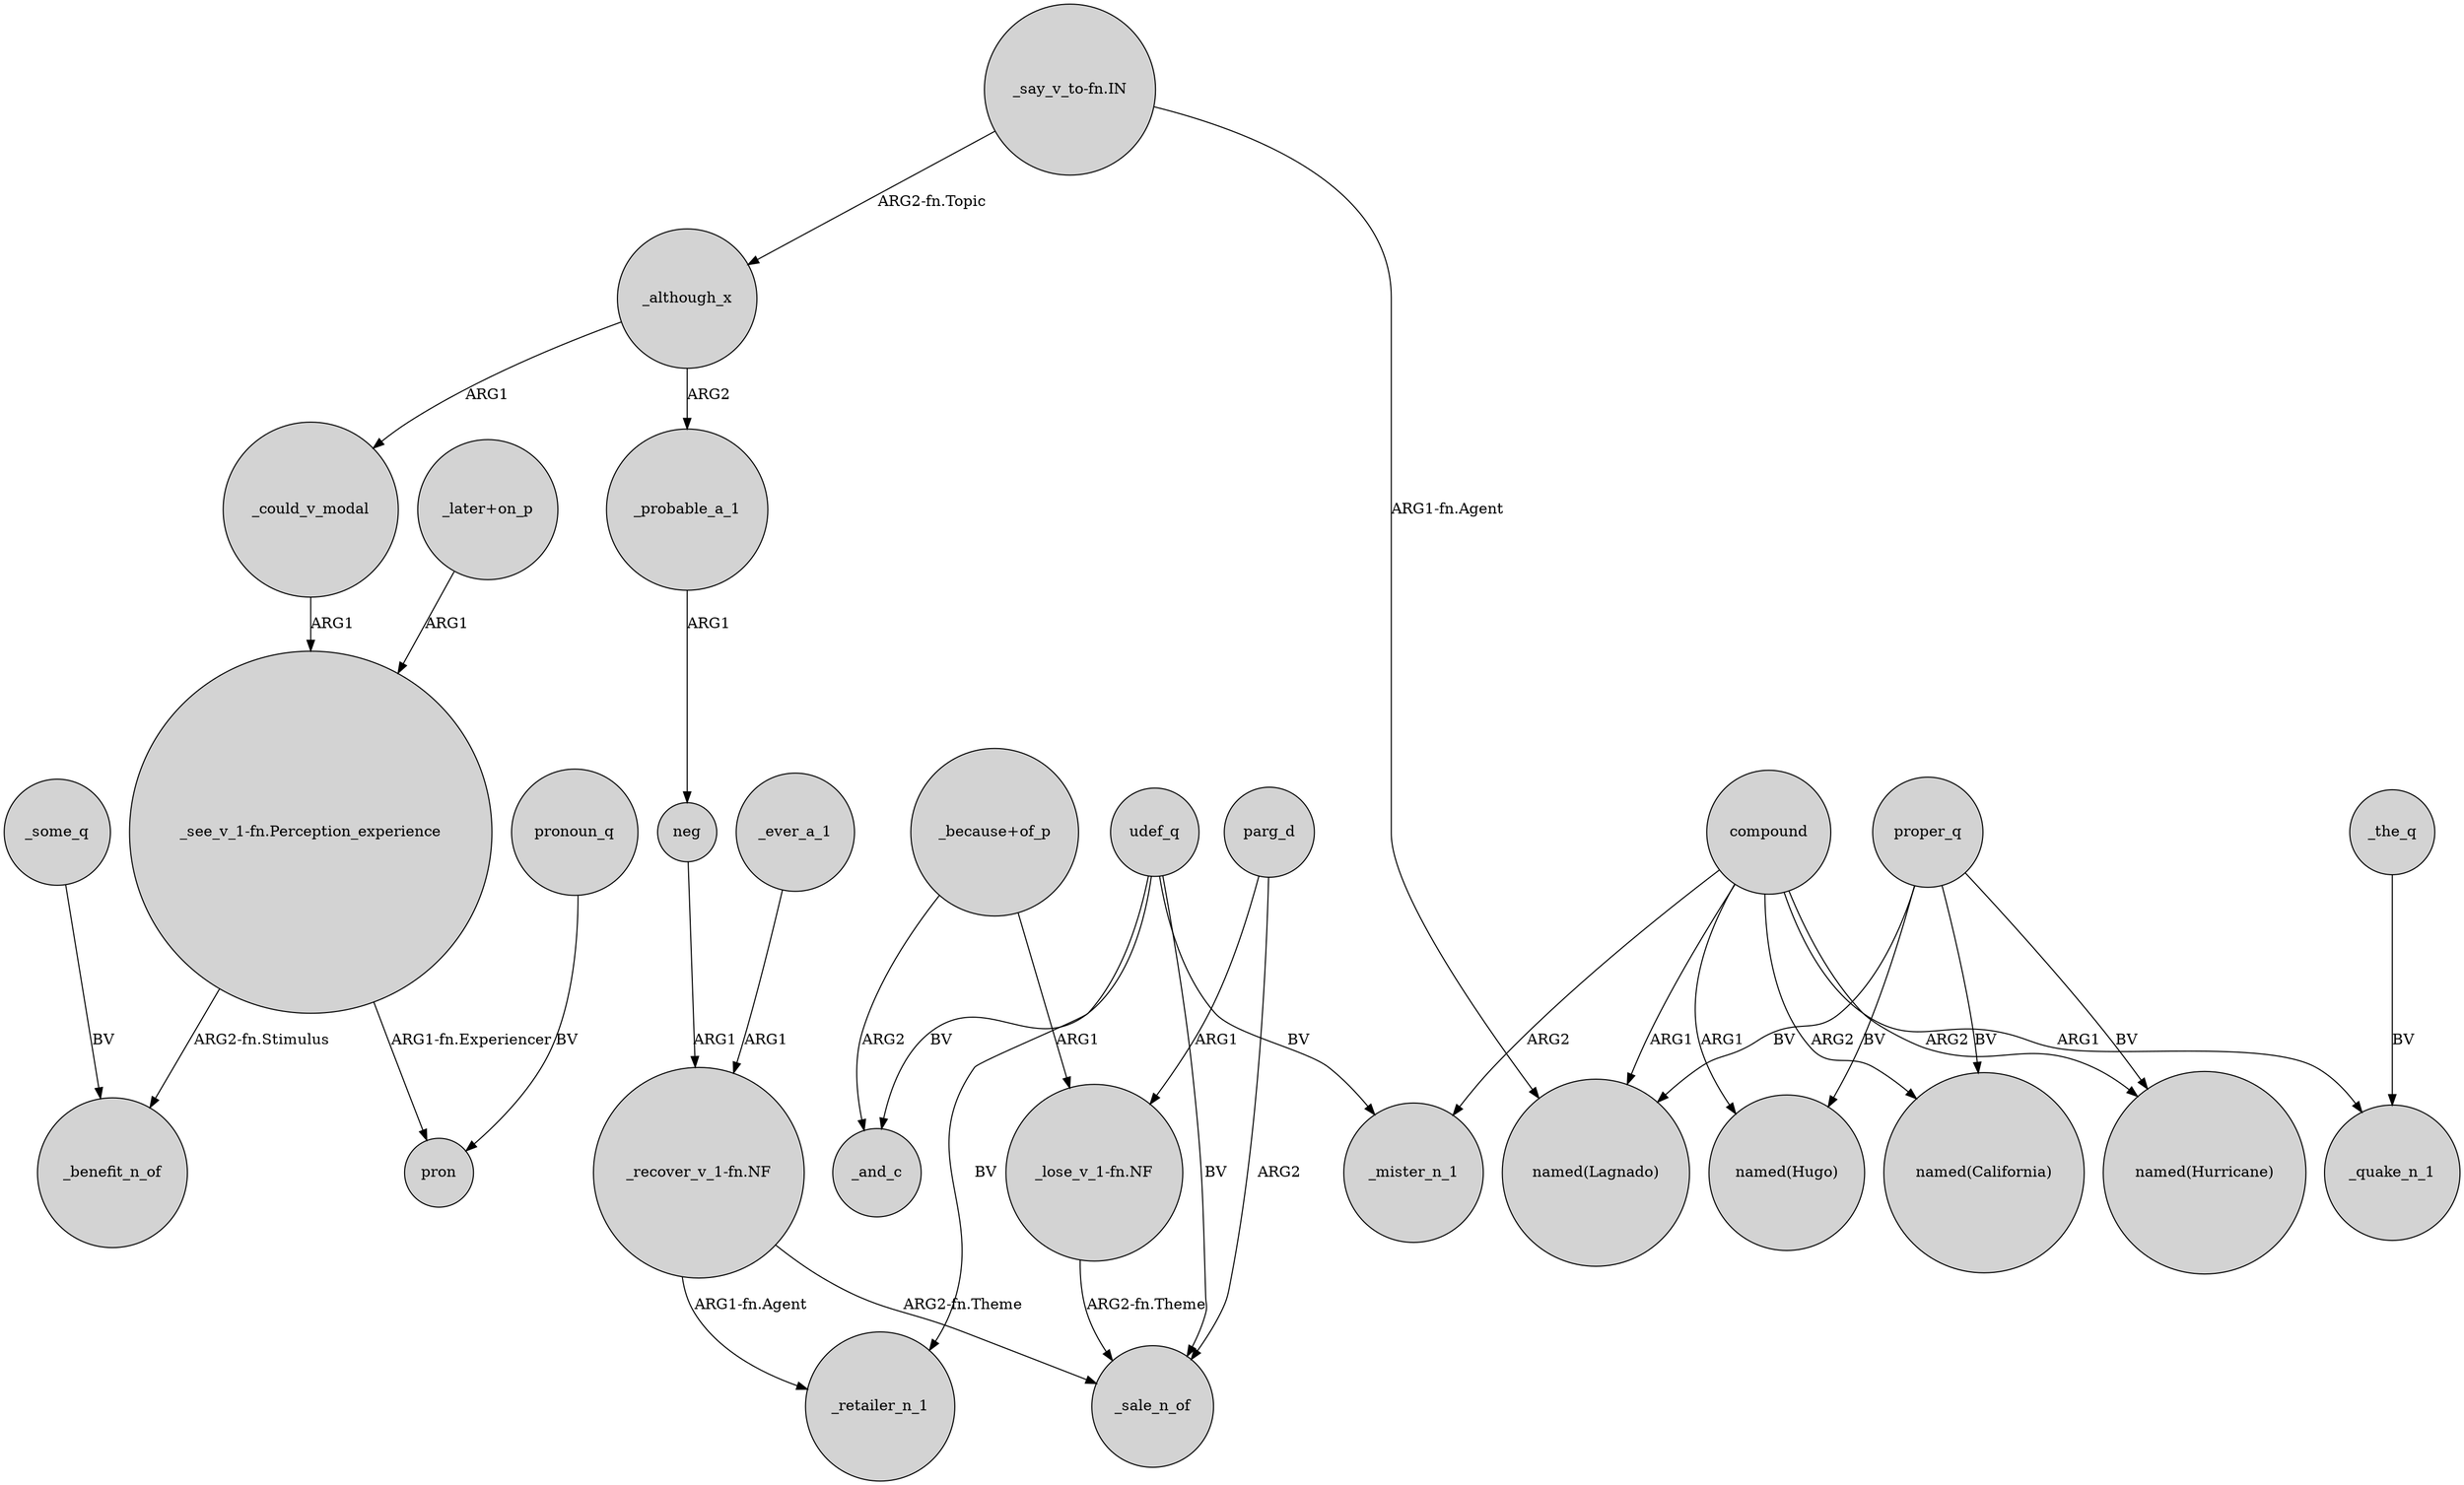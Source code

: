 digraph {
	node [shape=circle style=filled]
	"_see_v_1-fn.Perception_experience" -> _benefit_n_of [label="ARG2-fn.Stimulus"]
	"_see_v_1-fn.Perception_experience" -> pron [label="ARG1-fn.Experiencer"]
	"_recover_v_1-fn.NF" -> _sale_n_of [label="ARG2-fn.Theme"]
	"_lose_v_1-fn.NF" -> _sale_n_of [label="ARG2-fn.Theme"]
	compound -> "named(Lagnado)" [label=ARG1]
	_the_q -> _quake_n_1 [label=BV]
	compound -> "named(Hugo)" [label=ARG1]
	neg -> "_recover_v_1-fn.NF" [label=ARG1]
	compound -> _mister_n_1 [label=ARG2]
	_although_x -> _could_v_modal [label=ARG1]
	udef_q -> _mister_n_1 [label=BV]
	proper_q -> "named(California)" [label=BV]
	"_because+of_p" -> _and_c [label=ARG2]
	"_say_v_to-fn.IN" -> _although_x [label="ARG2-fn.Topic"]
	"_because+of_p" -> "_lose_v_1-fn.NF" [label=ARG1]
	compound -> _quake_n_1 [label=ARG1]
	pronoun_q -> pron [label=BV]
	parg_d -> _sale_n_of [label=ARG2]
	"_recover_v_1-fn.NF" -> _retailer_n_1 [label="ARG1-fn.Agent"]
	parg_d -> "_lose_v_1-fn.NF" [label=ARG1]
	_although_x -> _probable_a_1 [label=ARG2]
	"_say_v_to-fn.IN" -> "named(Lagnado)" [label="ARG1-fn.Agent"]
	udef_q -> _sale_n_of [label=BV]
	proper_q -> "named(Hugo)" [label=BV]
	compound -> "named(California)" [label=ARG2]
	_some_q -> _benefit_n_of [label=BV]
	udef_q -> _retailer_n_1 [label=BV]
	_could_v_modal -> "_see_v_1-fn.Perception_experience" [label=ARG1]
	proper_q -> "named(Lagnado)" [label=BV]
	compound -> "named(Hurricane)" [label=ARG2]
	proper_q -> "named(Hurricane)" [label=BV]
	_ever_a_1 -> "_recover_v_1-fn.NF" [label=ARG1]
	udef_q -> _and_c [label=BV]
	"_later+on_p" -> "_see_v_1-fn.Perception_experience" [label=ARG1]
	_probable_a_1 -> neg [label=ARG1]
}
